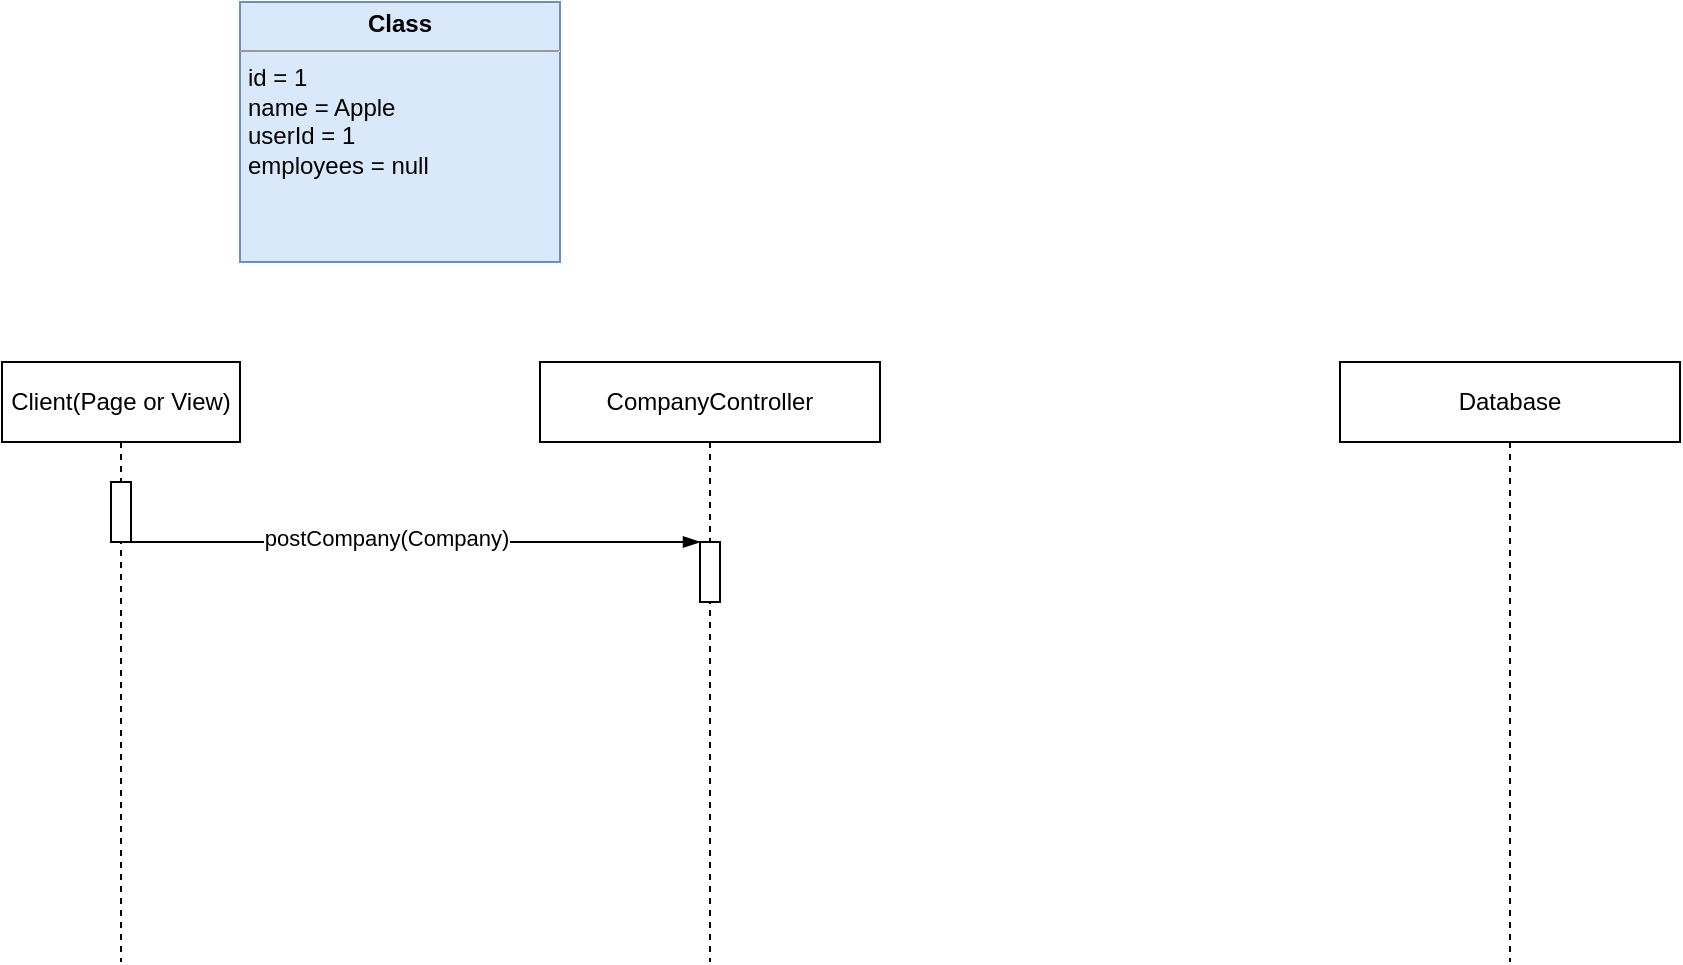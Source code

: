 <mxfile version="15.4.0" type="device"><diagram id="20Se82PKyGSBds7PHvVy" name="Page-1"><mxGraphModel dx="637" dy="523" grid="1" gridSize="10" guides="1" tooltips="1" connect="1" arrows="1" fold="1" page="1" pageScale="1" pageWidth="827" pageHeight="1169" math="0" shadow="0"><root><mxCell id="0"/><mxCell id="1" parent="0"/><mxCell id="1dGjj0O4Vs5-CYcKHcgk-1" value="Client(Page or View)" style="shape=umlLifeline;perimeter=lifelinePerimeter;whiteSpace=wrap;html=1;container=1;collapsible=0;recursiveResize=0;outlineConnect=0;" vertex="1" parent="1"><mxGeometry x="481" y="240" width="119" height="300" as="geometry"/></mxCell><mxCell id="1dGjj0O4Vs5-CYcKHcgk-4" value="" style="html=1;points=[];perimeter=orthogonalPerimeter;" vertex="1" parent="1dGjj0O4Vs5-CYcKHcgk-1"><mxGeometry x="54.5" y="60" width="10" height="30" as="geometry"/></mxCell><mxCell id="1dGjj0O4Vs5-CYcKHcgk-2" value="CompanyController" style="shape=umlLifeline;perimeter=lifelinePerimeter;whiteSpace=wrap;html=1;container=1;collapsible=0;recursiveResize=0;outlineConnect=0;" vertex="1" parent="1"><mxGeometry x="750" y="240" width="170" height="300" as="geometry"/></mxCell><mxCell id="1dGjj0O4Vs5-CYcKHcgk-5" value="" style="html=1;points=[];perimeter=orthogonalPerimeter;" vertex="1" parent="1dGjj0O4Vs5-CYcKHcgk-2"><mxGeometry x="80" y="90" width="10" height="30" as="geometry"/></mxCell><mxCell id="1dGjj0O4Vs5-CYcKHcgk-3" value="Database" style="shape=umlLifeline;perimeter=lifelinePerimeter;whiteSpace=wrap;html=1;container=1;collapsible=0;recursiveResize=0;outlineConnect=0;" vertex="1" parent="1"><mxGeometry x="1150" y="240" width="170" height="300" as="geometry"/></mxCell><mxCell id="1dGjj0O4Vs5-CYcKHcgk-6" style="rounded=0;orthogonalLoop=1;jettySize=auto;html=1;endArrow=blockThin;endFill=1;" edge="1" parent="1" source="1dGjj0O4Vs5-CYcKHcgk-4" target="1dGjj0O4Vs5-CYcKHcgk-5"><mxGeometry relative="1" as="geometry"><mxPoint x="541" y="315" as="sourcePoint"/></mxGeometry></mxCell><mxCell id="1dGjj0O4Vs5-CYcKHcgk-7" value="postCompany(Company)" style="edgeLabel;html=1;align=center;verticalAlign=middle;resizable=0;points=[];" vertex="1" connectable="0" parent="1dGjj0O4Vs5-CYcKHcgk-6"><mxGeometry x="-0.108" y="2" relative="1" as="geometry"><mxPoint as="offset"/></mxGeometry></mxCell><mxCell id="1dGjj0O4Vs5-CYcKHcgk-17" value="&lt;p style=&quot;margin: 0px ; margin-top: 4px ; text-align: center&quot;&gt;&lt;b&gt;Class&lt;/b&gt;&lt;/p&gt;&lt;hr size=&quot;1&quot;&gt;&lt;p style=&quot;margin: 0px ; margin-left: 4px&quot;&gt;id = 1&lt;/p&gt;&lt;p style=&quot;margin: 0px ; margin-left: 4px&quot;&gt;name = Apple&lt;/p&gt;&lt;p style=&quot;margin: 0px ; margin-left: 4px&quot;&gt;userId = 1&lt;/p&gt;&lt;p style=&quot;margin: 0px ; margin-left: 4px&quot;&gt;employees = null&lt;/p&gt;" style="verticalAlign=top;align=left;overflow=fill;fontSize=12;fontFamily=Helvetica;html=1;fillColor=#dae8fc;strokeColor=#6c8ebf;" vertex="1" parent="1"><mxGeometry x="600" y="60" width="160" height="130" as="geometry"/></mxCell></root></mxGraphModel></diagram></mxfile>